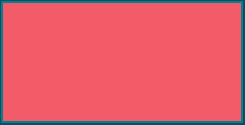 <mxfile version="14.4.3" type="github">
  <diagram id="x9Oxo5cdC1fyTzue4516" name="Page-1">
    <mxGraphModel dx="1350" dy="804" grid="1" gridSize="10" guides="1" tooltips="1" connect="1" arrows="1" fold="1" page="1" pageScale="1" pageWidth="827" pageHeight="1169" background="#114B5F" math="0" shadow="0">
      <root>
        <mxCell id="0" />
        <mxCell id="1" parent="0" />
        <mxCell id="c_EF15EdEBm8xK6OfDhY-1" value="" style="rounded=0;whiteSpace=wrap;html=1;sketch=0;strokeColor=#028090;fillColor=#F45B69;fontColor=#E4FDE1;" vertex="1" parent="1">
          <mxGeometry x="360" y="90" width="120" height="60" as="geometry" />
        </mxCell>
      </root>
    </mxGraphModel>
  </diagram>
</mxfile>
